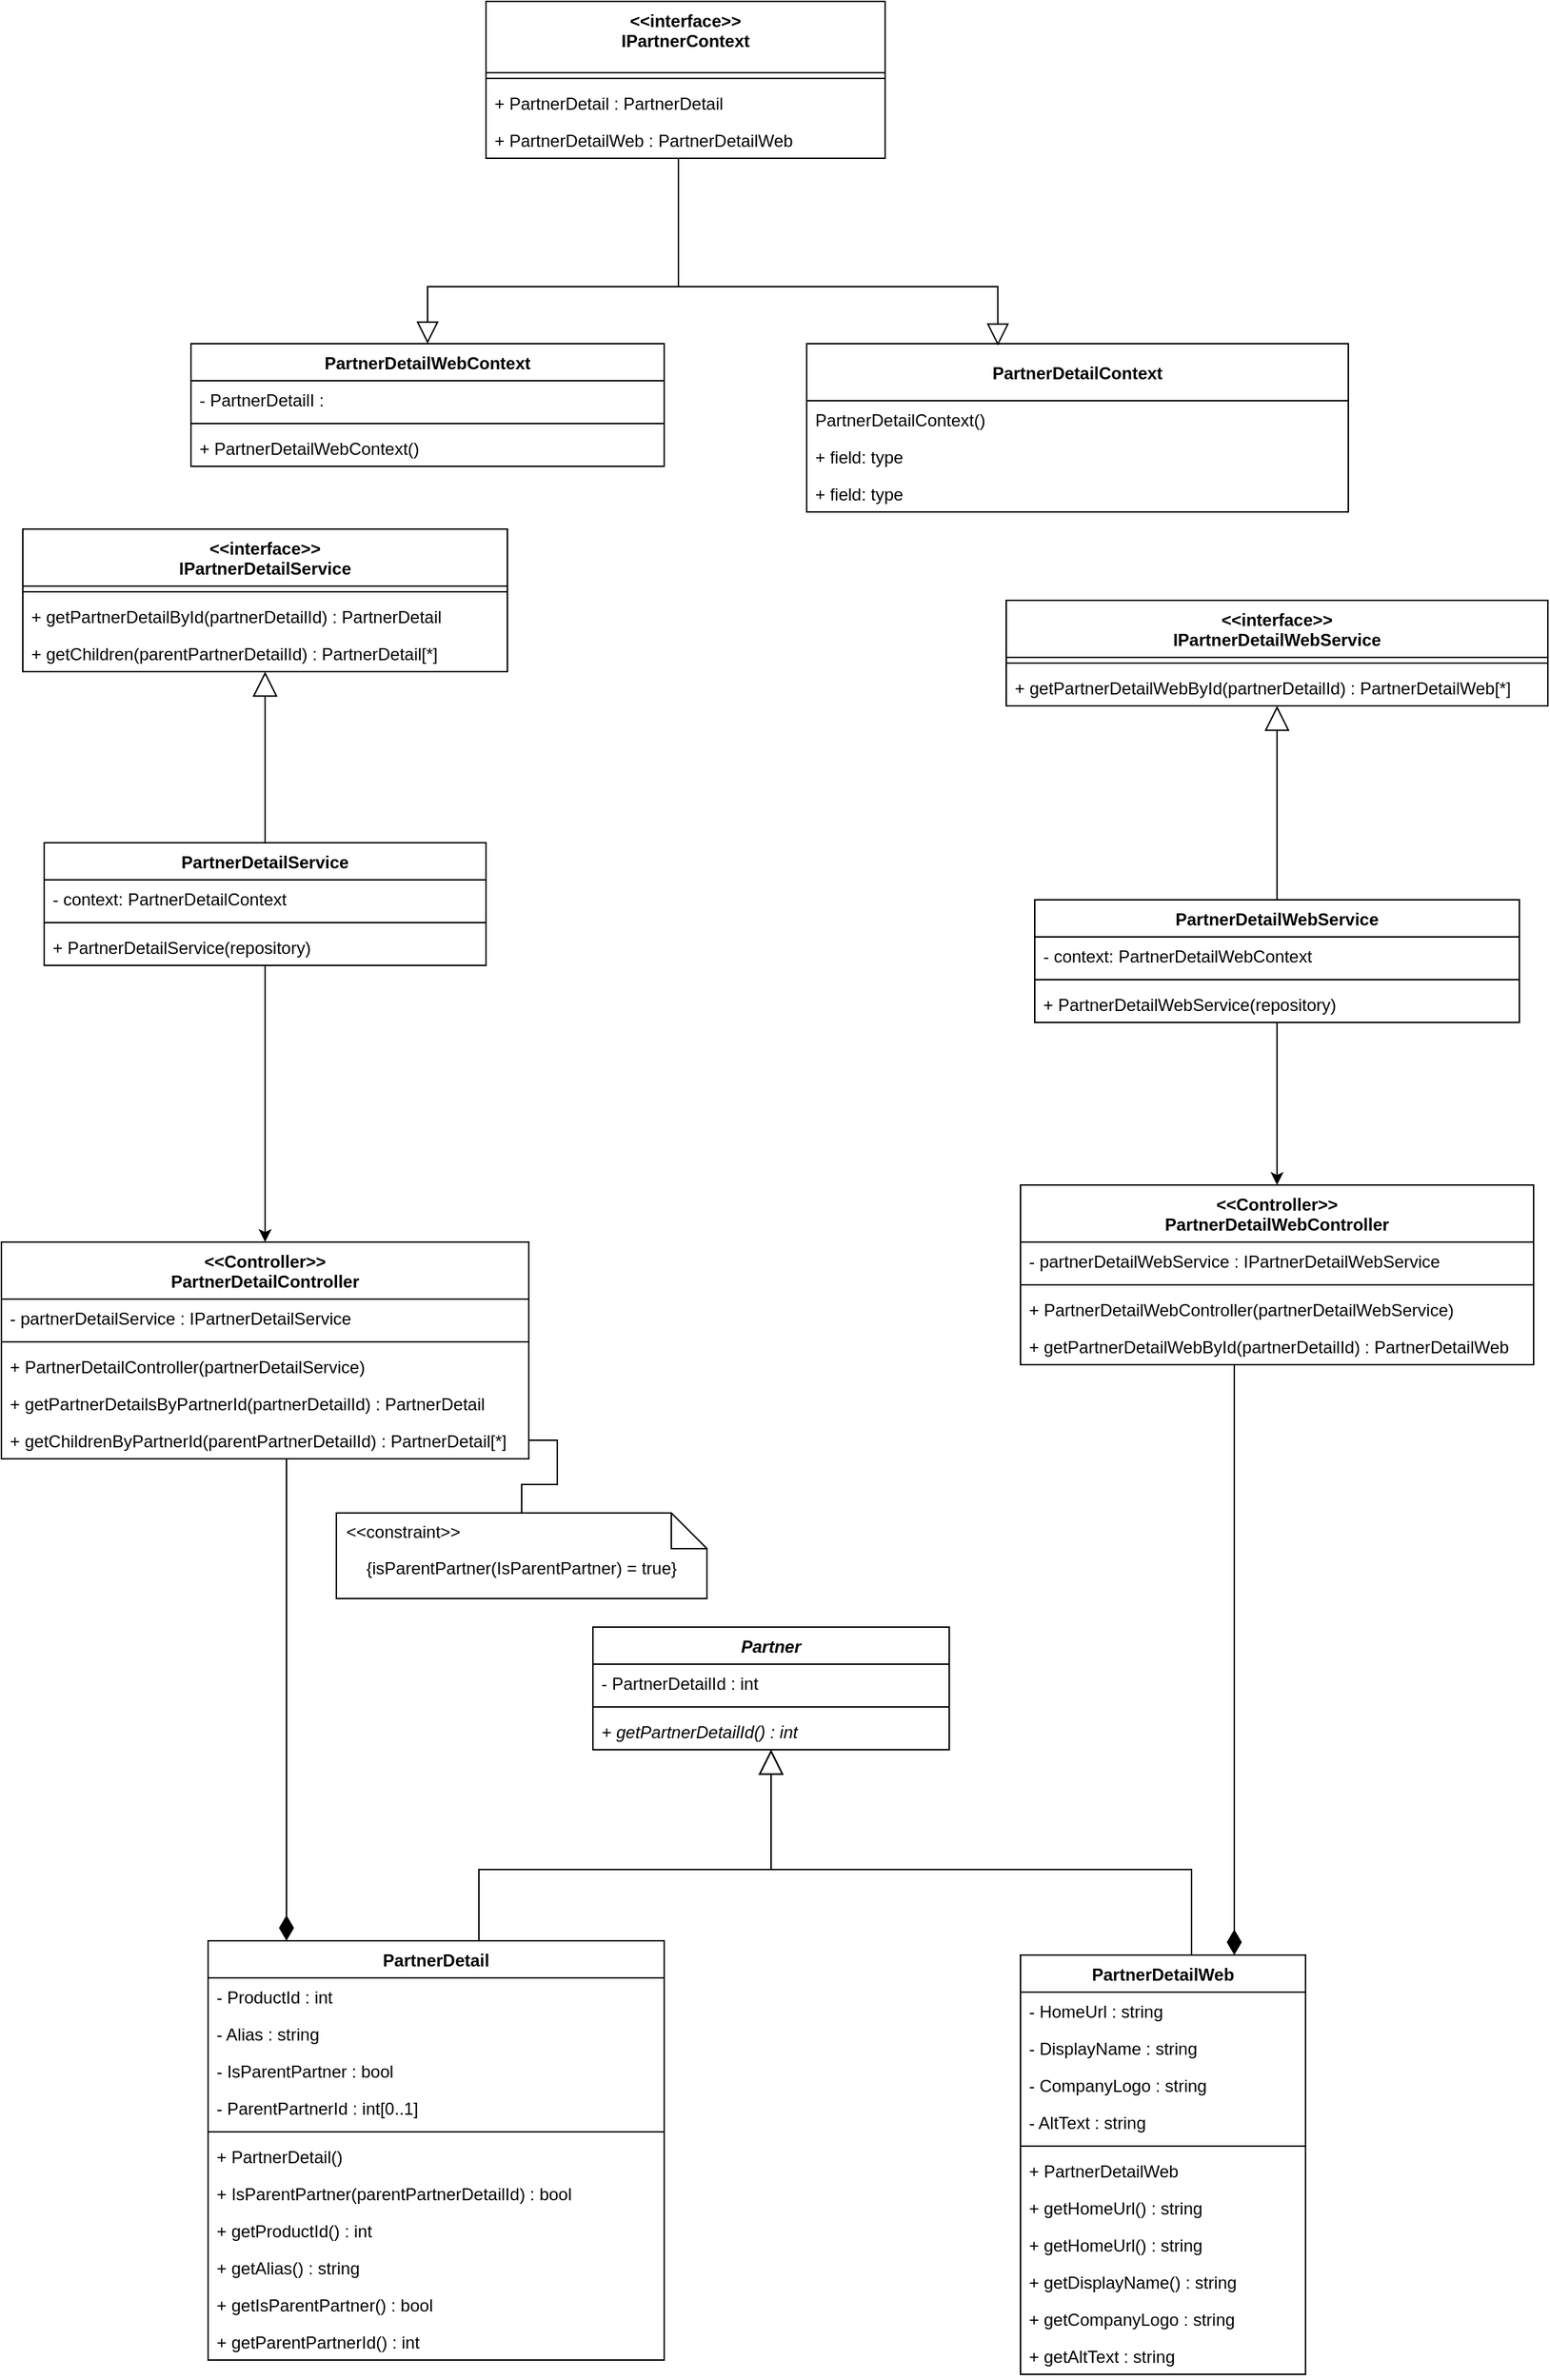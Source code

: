 <mxfile version="13.8.8" type="github">
  <diagram id="JFlCuwMhZZcMJILRrFdY" name="Page-1">
    <mxGraphModel dx="1446" dy="870" grid="1" gridSize="10" guides="1" tooltips="1" connect="1" arrows="1" fold="1" page="1" pageScale="1" pageWidth="2336" pageHeight="1654" math="0" shadow="0">
      <root>
        <mxCell id="0" />
        <mxCell id="1" parent="0" />
        <mxCell id="4J9gVVPXhBhF94vH3yUa-1" value="PartnerDetail" style="swimlane;fontStyle=1;align=center;verticalAlign=top;childLayout=stackLayout;horizontal=1;startSize=26;horizontalStack=0;resizeParent=1;resizeParentMax=0;resizeLast=0;collapsible=1;marginBottom=0;" parent="1" vertex="1">
          <mxGeometry x="200" y="1400" width="320" height="294" as="geometry" />
        </mxCell>
        <mxCell id="4J9gVVPXhBhF94vH3yUa-42" value="- ProductId : int" style="text;strokeColor=none;fillColor=none;align=left;verticalAlign=top;spacingLeft=4;spacingRight=4;overflow=hidden;rotatable=0;points=[[0,0.5],[1,0.5]];portConstraint=eastwest;" parent="4J9gVVPXhBhF94vH3yUa-1" vertex="1">
          <mxGeometry y="26" width="320" height="26" as="geometry" />
        </mxCell>
        <mxCell id="4J9gVVPXhBhF94vH3yUa-6" value="- Alias : string" style="text;strokeColor=none;fillColor=none;align=left;verticalAlign=top;spacingLeft=4;spacingRight=4;overflow=hidden;rotatable=0;points=[[0,0.5],[1,0.5]];portConstraint=eastwest;" parent="4J9gVVPXhBhF94vH3yUa-1" vertex="1">
          <mxGeometry y="52" width="320" height="26" as="geometry" />
        </mxCell>
        <mxCell id="4J9gVVPXhBhF94vH3yUa-7" value="- IsParentPartner : bool" style="text;strokeColor=none;fillColor=none;align=left;verticalAlign=top;spacingLeft=4;spacingRight=4;overflow=hidden;rotatable=0;points=[[0,0.5],[1,0.5]];portConstraint=eastwest;" parent="4J9gVVPXhBhF94vH3yUa-1" vertex="1">
          <mxGeometry y="78" width="320" height="26" as="geometry" />
        </mxCell>
        <mxCell id="4J9gVVPXhBhF94vH3yUa-8" value="- ParentPartnerId : int[0..1]" style="text;strokeColor=none;fillColor=none;align=left;verticalAlign=top;spacingLeft=4;spacingRight=4;overflow=hidden;rotatable=0;points=[[0,0.5],[1,0.5]];portConstraint=eastwest;" parent="4J9gVVPXhBhF94vH3yUa-1" vertex="1">
          <mxGeometry y="104" width="320" height="26" as="geometry" />
        </mxCell>
        <mxCell id="4J9gVVPXhBhF94vH3yUa-3" value="" style="line;strokeWidth=1;fillColor=none;align=left;verticalAlign=middle;spacingTop=-1;spacingLeft=3;spacingRight=3;rotatable=0;labelPosition=right;points=[];portConstraint=eastwest;" parent="4J9gVVPXhBhF94vH3yUa-1" vertex="1">
          <mxGeometry y="130" width="320" height="8" as="geometry" />
        </mxCell>
        <mxCell id="4J9gVVPXhBhF94vH3yUa-39" value="+ PartnerDetail()" style="text;strokeColor=none;fillColor=none;align=left;verticalAlign=top;spacingLeft=4;spacingRight=4;overflow=hidden;rotatable=0;points=[[0,0.5],[1,0.5]];portConstraint=eastwest;" parent="4J9gVVPXhBhF94vH3yUa-1" vertex="1">
          <mxGeometry y="138" width="320" height="26" as="geometry" />
        </mxCell>
        <mxCell id="4J9gVVPXhBhF94vH3yUa-57" value="+ IsParentPartner(parentPartnerDetailId) : bool" style="text;strokeColor=none;fillColor=none;align=left;verticalAlign=top;spacingLeft=4;spacingRight=4;overflow=hidden;rotatable=0;points=[[0,0.5],[1,0.5]];portConstraint=eastwest;" parent="4J9gVVPXhBhF94vH3yUa-1" vertex="1">
          <mxGeometry y="164" width="320" height="26" as="geometry" />
        </mxCell>
        <mxCell id="4J9gVVPXhBhF94vH3yUa-45" value="+ getProductId() : int" style="text;strokeColor=none;fillColor=none;align=left;verticalAlign=top;spacingLeft=4;spacingRight=4;overflow=hidden;rotatable=0;points=[[0,0.5],[1,0.5]];portConstraint=eastwest;" parent="4J9gVVPXhBhF94vH3yUa-1" vertex="1">
          <mxGeometry y="190" width="320" height="26" as="geometry" />
        </mxCell>
        <mxCell id="4J9gVVPXhBhF94vH3yUa-46" value="+ getAlias() : string" style="text;strokeColor=none;fillColor=none;align=left;verticalAlign=top;spacingLeft=4;spacingRight=4;overflow=hidden;rotatable=0;points=[[0,0.5],[1,0.5]];portConstraint=eastwest;" parent="4J9gVVPXhBhF94vH3yUa-1" vertex="1">
          <mxGeometry y="216" width="320" height="26" as="geometry" />
        </mxCell>
        <mxCell id="4J9gVVPXhBhF94vH3yUa-47" value="+ getIsParentPartner() : bool" style="text;strokeColor=none;fillColor=none;align=left;verticalAlign=top;spacingLeft=4;spacingRight=4;overflow=hidden;rotatable=0;points=[[0,0.5],[1,0.5]];portConstraint=eastwest;" parent="4J9gVVPXhBhF94vH3yUa-1" vertex="1">
          <mxGeometry y="242" width="320" height="26" as="geometry" />
        </mxCell>
        <mxCell id="4J9gVVPXhBhF94vH3yUa-48" value="+ getParentPartnerId() : int" style="text;strokeColor=none;fillColor=none;align=left;verticalAlign=top;spacingLeft=4;spacingRight=4;overflow=hidden;rotatable=0;points=[[0,0.5],[1,0.5]];portConstraint=eastwest;" parent="4J9gVVPXhBhF94vH3yUa-1" vertex="1">
          <mxGeometry y="268" width="320" height="26" as="geometry" />
        </mxCell>
        <mxCell id="0JB3OAhcObNb3hOoxOpN-58" style="edgeStyle=orthogonalEdgeStyle;rounded=0;orthogonalLoop=1;jettySize=auto;html=1;entryX=0.75;entryY=0;entryDx=0;entryDy=0;endArrow=diamondThin;endFill=1;endSize=15;strokeWidth=1;" edge="1" parent="1" source="4J9gVVPXhBhF94vH3yUa-9" target="4J9gVVPXhBhF94vH3yUa-13">
          <mxGeometry relative="1" as="geometry">
            <Array as="points">
              <mxPoint x="920" y="1050" />
              <mxPoint x="920" y="1050" />
            </Array>
          </mxGeometry>
        </mxCell>
        <mxCell id="4J9gVVPXhBhF94vH3yUa-9" value="&lt;&lt;Controller&gt;&gt;&#xa;PartnerDetailWebController" style="swimlane;fontStyle=1;align=center;verticalAlign=top;childLayout=stackLayout;horizontal=1;startSize=40;horizontalStack=0;resizeParent=1;resizeParentMax=0;resizeLast=0;collapsible=1;marginBottom=0;" parent="1" vertex="1">
          <mxGeometry x="770" y="870" width="360" height="126" as="geometry" />
        </mxCell>
        <mxCell id="4J9gVVPXhBhF94vH3yUa-10" value="- partnerDetailWebService : IPartnerDetailWebService" style="text;strokeColor=none;fillColor=none;align=left;verticalAlign=top;spacingLeft=4;spacingRight=4;overflow=hidden;rotatable=0;points=[[0,0.5],[1,0.5]];portConstraint=eastwest;" parent="4J9gVVPXhBhF94vH3yUa-9" vertex="1">
          <mxGeometry y="40" width="360" height="26" as="geometry" />
        </mxCell>
        <mxCell id="4J9gVVPXhBhF94vH3yUa-11" value="" style="line;strokeWidth=1;fillColor=none;align=left;verticalAlign=middle;spacingTop=-1;spacingLeft=3;spacingRight=3;rotatable=0;labelPosition=right;points=[];portConstraint=eastwest;" parent="4J9gVVPXhBhF94vH3yUa-9" vertex="1">
          <mxGeometry y="66" width="360" height="8" as="geometry" />
        </mxCell>
        <mxCell id="4J9gVVPXhBhF94vH3yUa-60" value="+ PartnerDetailWebController(partnerDetailWebService)" style="text;strokeColor=none;fillColor=none;align=left;verticalAlign=top;spacingLeft=4;spacingRight=4;overflow=hidden;rotatable=0;points=[[0,0.5],[1,0.5]];portConstraint=eastwest;" parent="4J9gVVPXhBhF94vH3yUa-9" vertex="1">
          <mxGeometry y="74" width="360" height="26" as="geometry" />
        </mxCell>
        <mxCell id="4J9gVVPXhBhF94vH3yUa-12" value="+ getPartnerDetailWebById(partnerDetailId) : PartnerDetailWeb" style="text;strokeColor=none;fillColor=none;align=left;verticalAlign=top;spacingLeft=4;spacingRight=4;overflow=hidden;rotatable=0;points=[[0,0.5],[1,0.5]];portConstraint=eastwest;" parent="4J9gVVPXhBhF94vH3yUa-9" vertex="1">
          <mxGeometry y="100" width="360" height="26" as="geometry" />
        </mxCell>
        <mxCell id="4J9gVVPXhBhF94vH3yUa-13" value="PartnerDetailWeb" style="swimlane;fontStyle=1;align=center;verticalAlign=top;childLayout=stackLayout;horizontal=1;startSize=26;horizontalStack=0;resizeParent=1;resizeParentMax=0;resizeLast=0;collapsible=1;marginBottom=0;" parent="1" vertex="1">
          <mxGeometry x="770" y="1410" width="200" height="294" as="geometry" />
        </mxCell>
        <mxCell id="4J9gVVPXhBhF94vH3yUa-17" value="- HomeUrl : string" style="text;strokeColor=none;fillColor=none;align=left;verticalAlign=top;spacingLeft=4;spacingRight=4;overflow=hidden;rotatable=0;points=[[0,0.5],[1,0.5]];portConstraint=eastwest;" parent="4J9gVVPXhBhF94vH3yUa-13" vertex="1">
          <mxGeometry y="26" width="200" height="26" as="geometry" />
        </mxCell>
        <mxCell id="4J9gVVPXhBhF94vH3yUa-18" value="- DisplayName : string" style="text;strokeColor=none;fillColor=none;align=left;verticalAlign=top;spacingLeft=4;spacingRight=4;overflow=hidden;rotatable=0;points=[[0,0.5],[1,0.5]];portConstraint=eastwest;" parent="4J9gVVPXhBhF94vH3yUa-13" vertex="1">
          <mxGeometry y="52" width="200" height="26" as="geometry" />
        </mxCell>
        <mxCell id="4J9gVVPXhBhF94vH3yUa-20" value="- CompanyLogo : string" style="text;strokeColor=none;fillColor=none;align=left;verticalAlign=top;spacingLeft=4;spacingRight=4;overflow=hidden;rotatable=0;points=[[0,0.5],[1,0.5]];portConstraint=eastwest;" parent="4J9gVVPXhBhF94vH3yUa-13" vertex="1">
          <mxGeometry y="78" width="200" height="26" as="geometry" />
        </mxCell>
        <mxCell id="4J9gVVPXhBhF94vH3yUa-19" value="- AltText : string" style="text;strokeColor=none;fillColor=none;align=left;verticalAlign=top;spacingLeft=4;spacingRight=4;overflow=hidden;rotatable=0;points=[[0,0.5],[1,0.5]];portConstraint=eastwest;" parent="4J9gVVPXhBhF94vH3yUa-13" vertex="1">
          <mxGeometry y="104" width="200" height="26" as="geometry" />
        </mxCell>
        <mxCell id="4J9gVVPXhBhF94vH3yUa-15" value="" style="line;strokeWidth=1;fillColor=none;align=left;verticalAlign=middle;spacingTop=-1;spacingLeft=3;spacingRight=3;rotatable=0;labelPosition=right;points=[];portConstraint=eastwest;" parent="4J9gVVPXhBhF94vH3yUa-13" vertex="1">
          <mxGeometry y="130" width="200" height="8" as="geometry" />
        </mxCell>
        <mxCell id="4J9gVVPXhBhF94vH3yUa-56" value="+ PartnerDetailWeb" style="text;strokeColor=none;fillColor=none;align=left;verticalAlign=top;spacingLeft=4;spacingRight=4;overflow=hidden;rotatable=0;points=[[0,0.5],[1,0.5]];portConstraint=eastwest;" parent="4J9gVVPXhBhF94vH3yUa-13" vertex="1">
          <mxGeometry y="138" width="200" height="26" as="geometry" />
        </mxCell>
        <mxCell id="4J9gVVPXhBhF94vH3yUa-58" value="+ getHomeUrl() : string" style="text;strokeColor=none;fillColor=none;align=left;verticalAlign=top;spacingLeft=4;spacingRight=4;overflow=hidden;rotatable=0;points=[[0,0.5],[1,0.5]];portConstraint=eastwest;" parent="4J9gVVPXhBhF94vH3yUa-13" vertex="1">
          <mxGeometry y="164" width="200" height="26" as="geometry" />
        </mxCell>
        <mxCell id="4J9gVVPXhBhF94vH3yUa-16" value="+ getHomeUrl() : string" style="text;strokeColor=none;fillColor=none;align=left;verticalAlign=top;spacingLeft=4;spacingRight=4;overflow=hidden;rotatable=0;points=[[0,0.5],[1,0.5]];portConstraint=eastwest;" parent="4J9gVVPXhBhF94vH3yUa-13" vertex="1">
          <mxGeometry y="190" width="200" height="26" as="geometry" />
        </mxCell>
        <mxCell id="4J9gVVPXhBhF94vH3yUa-49" value="+ getDisplayName() : string" style="text;strokeColor=none;fillColor=none;align=left;verticalAlign=top;spacingLeft=4;spacingRight=4;overflow=hidden;rotatable=0;points=[[0,0.5],[1,0.5]];portConstraint=eastwest;" parent="4J9gVVPXhBhF94vH3yUa-13" vertex="1">
          <mxGeometry y="216" width="200" height="26" as="geometry" />
        </mxCell>
        <mxCell id="4J9gVVPXhBhF94vH3yUa-50" value="+ getCompanyLogo : string" style="text;strokeColor=none;fillColor=none;align=left;verticalAlign=top;spacingLeft=4;spacingRight=4;overflow=hidden;rotatable=0;points=[[0,0.5],[1,0.5]];portConstraint=eastwest;" parent="4J9gVVPXhBhF94vH3yUa-13" vertex="1">
          <mxGeometry y="242" width="200" height="26" as="geometry" />
        </mxCell>
        <mxCell id="4J9gVVPXhBhF94vH3yUa-51" value="+ getAltText : string" style="text;strokeColor=none;fillColor=none;align=left;verticalAlign=top;spacingLeft=4;spacingRight=4;overflow=hidden;rotatable=0;points=[[0,0.5],[1,0.5]];portConstraint=eastwest;" parent="4J9gVVPXhBhF94vH3yUa-13" vertex="1">
          <mxGeometry y="268" width="200" height="26" as="geometry" />
        </mxCell>
        <mxCell id="4J9gVVPXhBhF94vH3yUa-21" value="Partner" style="swimlane;fontStyle=3;align=center;verticalAlign=top;childLayout=stackLayout;horizontal=1;startSize=26;horizontalStack=0;resizeParent=1;resizeParentMax=0;resizeLast=0;collapsible=1;marginBottom=0;" parent="1" vertex="1">
          <mxGeometry x="470" y="1180" width="250" height="86" as="geometry" />
        </mxCell>
        <mxCell id="4J9gVVPXhBhF94vH3yUa-22" value="- PartnerDetailId : int" style="text;strokeColor=none;fillColor=none;align=left;verticalAlign=top;spacingLeft=4;spacingRight=4;overflow=hidden;rotatable=0;points=[[0,0.5],[1,0.5]];portConstraint=eastwest;" parent="4J9gVVPXhBhF94vH3yUa-21" vertex="1">
          <mxGeometry y="26" width="250" height="26" as="geometry" />
        </mxCell>
        <mxCell id="4J9gVVPXhBhF94vH3yUa-23" value="" style="line;strokeWidth=1;fillColor=none;align=left;verticalAlign=middle;spacingTop=-1;spacingLeft=3;spacingRight=3;rotatable=0;labelPosition=right;points=[];portConstraint=eastwest;" parent="4J9gVVPXhBhF94vH3yUa-21" vertex="1">
          <mxGeometry y="52" width="250" height="8" as="geometry" />
        </mxCell>
        <mxCell id="4J9gVVPXhBhF94vH3yUa-24" value="+ getPartnerDetailId() : int" style="text;strokeColor=none;fillColor=none;align=left;verticalAlign=top;spacingLeft=4;spacingRight=4;overflow=hidden;rotatable=0;points=[[0,0.5],[1,0.5]];portConstraint=eastwest;fontStyle=2" parent="4J9gVVPXhBhF94vH3yUa-21" vertex="1">
          <mxGeometry y="60" width="250" height="26" as="geometry" />
        </mxCell>
        <mxCell id="4J9gVVPXhBhF94vH3yUa-28" value="" style="endArrow=block;endSize=15;endFill=0;shadow=0;strokeWidth=1;rounded=0;edgeStyle=elbowEdgeStyle;elbow=vertical;" parent="1" source="4J9gVVPXhBhF94vH3yUa-1" target="4J9gVVPXhBhF94vH3yUa-21" edge="1">
          <mxGeometry width="160" relative="1" as="geometry">
            <mxPoint x="550" y="1610" as="sourcePoint" />
            <mxPoint x="727" y="1278" as="targetPoint" />
            <Array as="points">
              <mxPoint x="390" y="1350" />
              <mxPoint x="745" y="1350" />
            </Array>
          </mxGeometry>
        </mxCell>
        <mxCell id="4J9gVVPXhBhF94vH3yUa-29" value="" style="endArrow=block;endSize=15;endFill=0;shadow=0;strokeWidth=1;rounded=0;edgeStyle=elbowEdgeStyle;elbow=vertical;" parent="1" source="4J9gVVPXhBhF94vH3yUa-13" target="4J9gVVPXhBhF94vH3yUa-21" edge="1">
          <mxGeometry width="160" relative="1" as="geometry">
            <mxPoint x="760" y="1446" as="sourcePoint" />
            <mxPoint x="745" y="1190" as="targetPoint" />
            <Array as="points">
              <mxPoint x="890" y="1350" />
              <mxPoint x="900" y="1710" />
            </Array>
          </mxGeometry>
        </mxCell>
        <mxCell id="0JB3OAhcObNb3hOoxOpN-43" style="edgeStyle=orthogonalEdgeStyle;rounded=0;orthogonalLoop=1;jettySize=auto;html=1;endArrow=diamondThin;endFill=1;strokeWidth=1;endSize=15;" edge="1" parent="1" source="4J9gVVPXhBhF94vH3yUa-33" target="4J9gVVPXhBhF94vH3yUa-1">
          <mxGeometry relative="1" as="geometry">
            <Array as="points">
              <mxPoint x="255" y="1260" />
              <mxPoint x="255" y="1260" />
            </Array>
          </mxGeometry>
        </mxCell>
        <mxCell id="4J9gVVPXhBhF94vH3yUa-33" value="&lt;&lt;Controller&gt;&gt;&#xa;PartnerDetailController" style="swimlane;fontStyle=1;align=center;verticalAlign=top;childLayout=stackLayout;horizontal=1;startSize=40;horizontalStack=0;resizeParent=1;resizeParentMax=0;resizeLast=0;collapsible=1;marginBottom=0;" parent="1" vertex="1">
          <mxGeometry x="55" y="910" width="370" height="152" as="geometry" />
        </mxCell>
        <mxCell id="4J9gVVPXhBhF94vH3yUa-34" value="- partnerDetailService : IPartnerDetailService" style="text;strokeColor=none;fillColor=none;align=left;verticalAlign=top;spacingLeft=4;spacingRight=4;overflow=hidden;rotatable=0;points=[[0,0.5],[1,0.5]];portConstraint=eastwest;" parent="4J9gVVPXhBhF94vH3yUa-33" vertex="1">
          <mxGeometry y="40" width="370" height="26" as="geometry" />
        </mxCell>
        <mxCell id="4J9gVVPXhBhF94vH3yUa-35" value="" style="line;strokeWidth=1;fillColor=none;align=left;verticalAlign=middle;spacingTop=-1;spacingLeft=3;spacingRight=3;rotatable=0;labelPosition=right;points=[];portConstraint=eastwest;" parent="4J9gVVPXhBhF94vH3yUa-33" vertex="1">
          <mxGeometry y="66" width="370" height="8" as="geometry" />
        </mxCell>
        <mxCell id="4J9gVVPXhBhF94vH3yUa-41" value="+ PartnerDetailController(partnerDetailService)" style="text;strokeColor=none;fillColor=none;align=left;verticalAlign=top;spacingLeft=4;spacingRight=4;overflow=hidden;rotatable=0;points=[[0,0.5],[1,0.5]];portConstraint=eastwest;" parent="4J9gVVPXhBhF94vH3yUa-33" vertex="1">
          <mxGeometry y="74" width="370" height="26" as="geometry" />
        </mxCell>
        <mxCell id="4J9gVVPXhBhF94vH3yUa-59" value="+ getPartnerDetailsByPartnerId(partnerDetailId) : PartnerDetail" style="text;strokeColor=none;fillColor=none;align=left;verticalAlign=top;spacingLeft=4;spacingRight=4;overflow=hidden;rotatable=0;points=[[0,0.5],[1,0.5]];portConstraint=eastwest;" parent="4J9gVVPXhBhF94vH3yUa-33" vertex="1">
          <mxGeometry y="100" width="370" height="26" as="geometry" />
        </mxCell>
        <mxCell id="4J9gVVPXhBhF94vH3yUa-36" value="+ getChildrenByPartnerId(parentPartnerDetailId) : PartnerDetail[*]" style="text;strokeColor=none;fillColor=none;align=left;verticalAlign=top;spacingLeft=4;spacingRight=4;overflow=hidden;rotatable=0;points=[[0,0.5],[1,0.5]];portConstraint=eastwest;" parent="4J9gVVPXhBhF94vH3yUa-33" vertex="1">
          <mxGeometry y="126" width="370" height="26" as="geometry" />
        </mxCell>
        <mxCell id="4J9gVVPXhBhF94vH3yUa-55" style="edgeStyle=orthogonalEdgeStyle;rounded=0;orthogonalLoop=1;jettySize=auto;html=1;startArrow=none;startFill=0;endArrow=none;endFill=0;" parent="1" source="4J9gVVPXhBhF94vH3yUa-52" target="4J9gVVPXhBhF94vH3yUa-36" edge="1">
          <mxGeometry relative="1" as="geometry" />
        </mxCell>
        <mxCell id="4J9gVVPXhBhF94vH3yUa-52" value="{isParentPartner(IsParentPartner) = true}" style="shape=note2;boundedLbl=1;whiteSpace=wrap;html=1;size=25;verticalAlign=top;align=center;" parent="1" vertex="1">
          <mxGeometry x="290" y="1100" width="260" height="60" as="geometry" />
        </mxCell>
        <mxCell id="4J9gVVPXhBhF94vH3yUa-53" value="&lt;&lt;constraint&gt;&gt;" style="resizeWidth=1;part=1;strokeColor=none;fillColor=none;align=left;spacingLeft=5;" parent="4J9gVVPXhBhF94vH3yUa-52" vertex="1">
          <mxGeometry width="260" height="25" relative="1" as="geometry" />
        </mxCell>
        <mxCell id="0JB3OAhcObNb3hOoxOpN-1" value="&lt;&lt;interface&gt;&gt;&#xa;IPartnerDetailService" style="swimlane;fontStyle=1;align=center;verticalAlign=top;childLayout=stackLayout;horizontal=1;startSize=40;horizontalStack=0;resizeParent=1;resizeParentMax=0;resizeLast=0;collapsible=1;marginBottom=0;" vertex="1" parent="1">
          <mxGeometry x="70" y="410" width="340" height="100" as="geometry" />
        </mxCell>
        <mxCell id="0JB3OAhcObNb3hOoxOpN-3" value="" style="line;strokeWidth=1;fillColor=none;align=left;verticalAlign=middle;spacingTop=-1;spacingLeft=3;spacingRight=3;rotatable=0;labelPosition=right;points=[];portConstraint=eastwest;" vertex="1" parent="0JB3OAhcObNb3hOoxOpN-1">
          <mxGeometry y="40" width="340" height="8" as="geometry" />
        </mxCell>
        <mxCell id="0JB3OAhcObNb3hOoxOpN-4" value="+ getPartnerDetailById(partnerDetailId) : PartnerDetail" style="text;strokeColor=none;fillColor=none;align=left;verticalAlign=top;spacingLeft=4;spacingRight=4;overflow=hidden;rotatable=0;points=[[0,0.5],[1,0.5]];portConstraint=eastwest;" vertex="1" parent="0JB3OAhcObNb3hOoxOpN-1">
          <mxGeometry y="48" width="340" height="26" as="geometry" />
        </mxCell>
        <mxCell id="0JB3OAhcObNb3hOoxOpN-28" value="+ getChildren(parentPartnerDetailId) : PartnerDetail[*]" style="text;strokeColor=none;fillColor=none;align=left;verticalAlign=top;spacingLeft=4;spacingRight=4;overflow=hidden;rotatable=0;points=[[0,0.5],[1,0.5]];portConstraint=eastwest;" vertex="1" parent="0JB3OAhcObNb3hOoxOpN-1">
          <mxGeometry y="74" width="340" height="26" as="geometry" />
        </mxCell>
        <mxCell id="0JB3OAhcObNb3hOoxOpN-50" style="edgeStyle=orthogonalEdgeStyle;rounded=0;orthogonalLoop=1;jettySize=auto;html=1;endArrow=block;endFill=0;strokeWidth=1;endSize=13;entryX=0.5;entryY=0;entryDx=0;entryDy=0;" edge="1" parent="1" source="0JB3OAhcObNb3hOoxOpN-6" target="0JB3OAhcObNb3hOoxOpN-82">
          <mxGeometry relative="1" as="geometry">
            <mxPoint x="360" y="230" as="targetPoint" />
            <Array as="points">
              <mxPoint x="530" y="240" />
              <mxPoint x="354" y="240" />
            </Array>
          </mxGeometry>
        </mxCell>
        <mxCell id="0JB3OAhcObNb3hOoxOpN-55" style="edgeStyle=orthogonalEdgeStyle;rounded=0;orthogonalLoop=1;jettySize=auto;html=1;strokeWidth=1;endArrow=block;endFill=0;endSize=13;entryX=0.353;entryY=0.012;entryDx=0;entryDy=0;entryPerimeter=0;" edge="1" parent="1" source="0JB3OAhcObNb3hOoxOpN-6" target="0JB3OAhcObNb3hOoxOpN-71">
          <mxGeometry relative="1" as="geometry">
            <mxPoint x="620" y="240" as="targetPoint" />
            <Array as="points">
              <mxPoint x="530" y="240" />
              <mxPoint x="754" y="240" />
            </Array>
          </mxGeometry>
        </mxCell>
        <mxCell id="0JB3OAhcObNb3hOoxOpN-6" value="&lt;&lt;interface&gt;&gt;&#xa;IPartnerContext" style="swimlane;fontStyle=1;align=center;verticalAlign=top;childLayout=stackLayout;horizontal=1;startSize=50;horizontalStack=0;resizeParent=1;resizeParentMax=0;resizeLast=0;collapsible=1;marginBottom=0;" vertex="1" parent="1">
          <mxGeometry x="395" y="40" width="280" height="110" as="geometry" />
        </mxCell>
        <mxCell id="0JB3OAhcObNb3hOoxOpN-8" value="" style="line;strokeWidth=1;fillColor=none;align=left;verticalAlign=middle;spacingTop=-1;spacingLeft=3;spacingRight=3;rotatable=0;labelPosition=right;points=[];portConstraint=eastwest;" vertex="1" parent="0JB3OAhcObNb3hOoxOpN-6">
          <mxGeometry y="50" width="280" height="8" as="geometry" />
        </mxCell>
        <mxCell id="0JB3OAhcObNb3hOoxOpN-9" value="+ PartnerDetail : PartnerDetail" style="text;strokeColor=none;fillColor=none;align=left;verticalAlign=top;spacingLeft=4;spacingRight=4;overflow=hidden;rotatable=0;points=[[0,0.5],[1,0.5]];portConstraint=eastwest;" vertex="1" parent="0JB3OAhcObNb3hOoxOpN-6">
          <mxGeometry y="58" width="280" height="26" as="geometry" />
        </mxCell>
        <mxCell id="0JB3OAhcObNb3hOoxOpN-47" value="+ PartnerDetailWeb : PartnerDetailWeb" style="text;strokeColor=none;fillColor=none;align=left;verticalAlign=top;spacingLeft=4;spacingRight=4;overflow=hidden;rotatable=0;points=[[0,0.5],[1,0.5]];portConstraint=eastwest;" vertex="1" parent="0JB3OAhcObNb3hOoxOpN-6">
          <mxGeometry y="84" width="280" height="26" as="geometry" />
        </mxCell>
        <mxCell id="0JB3OAhcObNb3hOoxOpN-10" value="&lt;&lt;interface&gt;&gt;&#xa;IPartnerDetailWebService" style="swimlane;fontStyle=1;align=center;verticalAlign=top;childLayout=stackLayout;horizontal=1;startSize=40;horizontalStack=0;resizeParent=1;resizeParentMax=0;resizeLast=0;collapsible=1;marginBottom=0;" vertex="1" parent="1">
          <mxGeometry x="760" y="460" width="380" height="74" as="geometry" />
        </mxCell>
        <mxCell id="0JB3OAhcObNb3hOoxOpN-12" value="" style="line;strokeWidth=1;fillColor=none;align=left;verticalAlign=middle;spacingTop=-1;spacingLeft=3;spacingRight=3;rotatable=0;labelPosition=right;points=[];portConstraint=eastwest;" vertex="1" parent="0JB3OAhcObNb3hOoxOpN-10">
          <mxGeometry y="40" width="380" height="8" as="geometry" />
        </mxCell>
        <mxCell id="0JB3OAhcObNb3hOoxOpN-13" value="+ getPartnerDetailWebById(partnerDetailId) : PartnerDetailWeb[*]" style="text;strokeColor=none;fillColor=none;align=left;verticalAlign=top;spacingLeft=4;spacingRight=4;overflow=hidden;rotatable=0;points=[[0,0.5],[1,0.5]];portConstraint=eastwest;" vertex="1" parent="0JB3OAhcObNb3hOoxOpN-10">
          <mxGeometry y="48" width="380" height="26" as="geometry" />
        </mxCell>
        <mxCell id="0JB3OAhcObNb3hOoxOpN-22" value="" style="endArrow=block;endFill=0;endSize=15;html=1;" edge="1" parent="1" source="0JB3OAhcObNb3hOoxOpN-33" target="0JB3OAhcObNb3hOoxOpN-1">
          <mxGeometry width="160" relative="1" as="geometry">
            <mxPoint x="255" y="490" as="sourcePoint" />
            <mxPoint x="725" y="530" as="targetPoint" />
          </mxGeometry>
        </mxCell>
        <mxCell id="0JB3OAhcObNb3hOoxOpN-23" value="" style="endArrow=block;endFill=0;endSize=15;html=1;" edge="1" parent="1" source="0JB3OAhcObNb3hOoxOpN-37" target="0JB3OAhcObNb3hOoxOpN-10">
          <mxGeometry width="160" relative="1" as="geometry">
            <mxPoint x="775" y="490" as="sourcePoint" />
            <mxPoint x="258.451" y="404" as="targetPoint" />
          </mxGeometry>
        </mxCell>
        <mxCell id="0JB3OAhcObNb3hOoxOpN-41" style="edgeStyle=orthogonalEdgeStyle;rounded=0;orthogonalLoop=1;jettySize=auto;html=1;" edge="1" parent="1" source="0JB3OAhcObNb3hOoxOpN-33" target="4J9gVVPXhBhF94vH3yUa-33">
          <mxGeometry relative="1" as="geometry" />
        </mxCell>
        <mxCell id="0JB3OAhcObNb3hOoxOpN-33" value="PartnerDetailService" style="swimlane;fontStyle=1;align=center;verticalAlign=top;childLayout=stackLayout;horizontal=1;startSize=26;horizontalStack=0;resizeParent=1;resizeParentMax=0;resizeLast=0;collapsible=1;marginBottom=0;" vertex="1" parent="1">
          <mxGeometry x="85" y="630" width="310" height="86" as="geometry" />
        </mxCell>
        <mxCell id="0JB3OAhcObNb3hOoxOpN-34" value="- context: PartnerDetailContext" style="text;strokeColor=none;fillColor=none;align=left;verticalAlign=top;spacingLeft=4;spacingRight=4;overflow=hidden;rotatable=0;points=[[0,0.5],[1,0.5]];portConstraint=eastwest;" vertex="1" parent="0JB3OAhcObNb3hOoxOpN-33">
          <mxGeometry y="26" width="310" height="26" as="geometry" />
        </mxCell>
        <mxCell id="0JB3OAhcObNb3hOoxOpN-35" value="" style="line;strokeWidth=1;fillColor=none;align=left;verticalAlign=middle;spacingTop=-1;spacingLeft=3;spacingRight=3;rotatable=0;labelPosition=right;points=[];portConstraint=eastwest;" vertex="1" parent="0JB3OAhcObNb3hOoxOpN-33">
          <mxGeometry y="52" width="310" height="8" as="geometry" />
        </mxCell>
        <mxCell id="0JB3OAhcObNb3hOoxOpN-36" value="+ PartnerDetailService(repository)" style="text;strokeColor=none;fillColor=none;align=left;verticalAlign=top;spacingLeft=4;spacingRight=4;overflow=hidden;rotatable=0;points=[[0,0.5],[1,0.5]];portConstraint=eastwest;" vertex="1" parent="0JB3OAhcObNb3hOoxOpN-33">
          <mxGeometry y="60" width="310" height="26" as="geometry" />
        </mxCell>
        <mxCell id="0JB3OAhcObNb3hOoxOpN-42" style="edgeStyle=orthogonalEdgeStyle;rounded=0;orthogonalLoop=1;jettySize=auto;html=1;" edge="1" parent="1" source="0JB3OAhcObNb3hOoxOpN-37" target="4J9gVVPXhBhF94vH3yUa-9">
          <mxGeometry relative="1" as="geometry" />
        </mxCell>
        <mxCell id="0JB3OAhcObNb3hOoxOpN-37" value="PartnerDetailWebService" style="swimlane;fontStyle=1;align=center;verticalAlign=top;childLayout=stackLayout;horizontal=1;startSize=26;horizontalStack=0;resizeParent=1;resizeParentMax=0;resizeLast=0;collapsible=1;marginBottom=0;" vertex="1" parent="1">
          <mxGeometry x="780" y="670" width="340" height="86" as="geometry" />
        </mxCell>
        <mxCell id="0JB3OAhcObNb3hOoxOpN-38" value="- context: PartnerDetailWebContext" style="text;strokeColor=none;fillColor=none;align=left;verticalAlign=top;spacingLeft=4;spacingRight=4;overflow=hidden;rotatable=0;points=[[0,0.5],[1,0.5]];portConstraint=eastwest;" vertex="1" parent="0JB3OAhcObNb3hOoxOpN-37">
          <mxGeometry y="26" width="340" height="26" as="geometry" />
        </mxCell>
        <mxCell id="0JB3OAhcObNb3hOoxOpN-39" value="" style="line;strokeWidth=1;fillColor=none;align=left;verticalAlign=middle;spacingTop=-1;spacingLeft=3;spacingRight=3;rotatable=0;labelPosition=right;points=[];portConstraint=eastwest;" vertex="1" parent="0JB3OAhcObNb3hOoxOpN-37">
          <mxGeometry y="52" width="340" height="8" as="geometry" />
        </mxCell>
        <mxCell id="0JB3OAhcObNb3hOoxOpN-40" value="+ PartnerDetailWebService(repository)" style="text;strokeColor=none;fillColor=none;align=left;verticalAlign=top;spacingLeft=4;spacingRight=4;overflow=hidden;rotatable=0;points=[[0,0.5],[1,0.5]];portConstraint=eastwest;" vertex="1" parent="0JB3OAhcObNb3hOoxOpN-37">
          <mxGeometry y="60" width="340" height="26" as="geometry" />
        </mxCell>
        <mxCell id="0JB3OAhcObNb3hOoxOpN-71" value="PartnerDetailContext" style="swimlane;fontStyle=1;childLayout=stackLayout;horizontal=1;startSize=40;fillColor=none;horizontalStack=0;resizeParent=1;resizeParentMax=0;resizeLast=0;collapsible=1;marginBottom=0;" vertex="1" parent="1">
          <mxGeometry x="620" y="280" width="380" height="118" as="geometry" />
        </mxCell>
        <mxCell id="0JB3OAhcObNb3hOoxOpN-72" value="PartnerDetailContext()" style="text;strokeColor=none;fillColor=none;align=left;verticalAlign=top;spacingLeft=4;spacingRight=4;overflow=hidden;rotatable=0;points=[[0,0.5],[1,0.5]];portConstraint=eastwest;" vertex="1" parent="0JB3OAhcObNb3hOoxOpN-71">
          <mxGeometry y="40" width="380" height="26" as="geometry" />
        </mxCell>
        <mxCell id="0JB3OAhcObNb3hOoxOpN-73" value="+ field: type" style="text;strokeColor=none;fillColor=none;align=left;verticalAlign=top;spacingLeft=4;spacingRight=4;overflow=hidden;rotatable=0;points=[[0,0.5],[1,0.5]];portConstraint=eastwest;" vertex="1" parent="0JB3OAhcObNb3hOoxOpN-71">
          <mxGeometry y="66" width="380" height="26" as="geometry" />
        </mxCell>
        <mxCell id="0JB3OAhcObNb3hOoxOpN-74" value="+ field: type" style="text;strokeColor=none;fillColor=none;align=left;verticalAlign=top;spacingLeft=4;spacingRight=4;overflow=hidden;rotatable=0;points=[[0,0.5],[1,0.5]];portConstraint=eastwest;" vertex="1" parent="0JB3OAhcObNb3hOoxOpN-71">
          <mxGeometry y="92" width="380" height="26" as="geometry" />
        </mxCell>
        <mxCell id="0JB3OAhcObNb3hOoxOpN-82" value="PartnerDetailWebContext" style="swimlane;fontStyle=1;align=center;verticalAlign=top;childLayout=stackLayout;horizontal=1;startSize=26;horizontalStack=0;resizeParent=1;resizeParentMax=0;resizeLast=0;collapsible=1;marginBottom=0;" vertex="1" parent="1">
          <mxGeometry x="188" y="280" width="332" height="86" as="geometry" />
        </mxCell>
        <mxCell id="0JB3OAhcObNb3hOoxOpN-86" value="- PartnerDetailI : " style="text;strokeColor=none;fillColor=none;align=left;verticalAlign=top;spacingLeft=4;spacingRight=4;overflow=hidden;rotatable=0;points=[[0,0.5],[1,0.5]];portConstraint=eastwest;" vertex="1" parent="0JB3OAhcObNb3hOoxOpN-82">
          <mxGeometry y="26" width="332" height="26" as="geometry" />
        </mxCell>
        <mxCell id="0JB3OAhcObNb3hOoxOpN-84" value="" style="line;strokeWidth=1;fillColor=none;align=left;verticalAlign=middle;spacingTop=-1;spacingLeft=3;spacingRight=3;rotatable=0;labelPosition=right;points=[];portConstraint=eastwest;" vertex="1" parent="0JB3OAhcObNb3hOoxOpN-82">
          <mxGeometry y="52" width="332" height="8" as="geometry" />
        </mxCell>
        <mxCell id="0JB3OAhcObNb3hOoxOpN-85" value="+ PartnerDetailWebContext()" style="text;strokeColor=none;fillColor=none;align=left;verticalAlign=top;spacingLeft=4;spacingRight=4;overflow=hidden;rotatable=0;points=[[0,0.5],[1,0.5]];portConstraint=eastwest;" vertex="1" parent="0JB3OAhcObNb3hOoxOpN-82">
          <mxGeometry y="60" width="332" height="26" as="geometry" />
        </mxCell>
      </root>
    </mxGraphModel>
  </diagram>
</mxfile>
